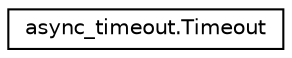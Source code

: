digraph "Graphical Class Hierarchy"
{
 // LATEX_PDF_SIZE
  edge [fontname="Helvetica",fontsize="10",labelfontname="Helvetica",labelfontsize="10"];
  node [fontname="Helvetica",fontsize="10",shape=record];
  rankdir="LR";
  Node0 [label="async_timeout.Timeout",height=0.2,width=0.4,color="black", fillcolor="white", style="filled",URL="$classasync__timeout_1_1Timeout.html",tooltip=" "];
}
